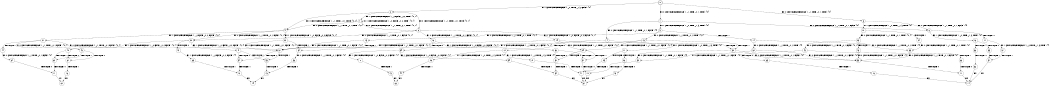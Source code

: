 digraph BCG {
size = "7, 10.5";
center = TRUE;
node [shape = circle];
0 [peripheries = 2];
0 -> 1 [label = "EX !0 !ATOMIC_EXCH_BRANCH (1, +1, TRUE, +0, 1, TRUE) !{0}"];
0 -> 2 [label = "EX !1 !ATOMIC_EXCH_BRANCH (1, +0, TRUE, +1, 3, FALSE) !{0}"];
0 -> 3 [label = "EX !0 !ATOMIC_EXCH_BRANCH (1, +1, TRUE, +0, 1, TRUE) !{0}"];
1 -> 4 [label = "EX !0 !ATOMIC_EXCH_BRANCH (1, +1, TRUE, +0, 1, FALSE) !{0}"];
1 -> 5 [label = "EX !1 !ATOMIC_EXCH_BRANCH (1, +0, TRUE, +1, 3, TRUE) !{0}"];
1 -> 6 [label = "EX !0 !ATOMIC_EXCH_BRANCH (1, +1, TRUE, +0, 1, FALSE) !{0}"];
2 -> 7 [label = "EX !1 !ATOMIC_EXCH_BRANCH (1, +0, FALSE, +0, 2, TRUE) !{0, 1}"];
2 -> 8 [label = "EX !0 !ATOMIC_EXCH_BRANCH (1, +1, TRUE, +0, 1, TRUE) !{0, 1}"];
2 -> 9 [label = "EX !0 !ATOMIC_EXCH_BRANCH (1, +1, TRUE, +0, 1, TRUE) !{0, 1}"];
3 -> 10 [label = "EX !1 !ATOMIC_EXCH_BRANCH (1, +0, TRUE, +1, 3, TRUE) !{0}"];
3 -> 6 [label = "EX !0 !ATOMIC_EXCH_BRANCH (1, +1, TRUE, +0, 1, FALSE) !{0}"];
4 -> 11 [label = "EX !1 !ATOMIC_EXCH_BRANCH (1, +0, TRUE, +1, 3, TRUE) !{0}"];
4 -> 12 [label = "TERMINATE !0"];
5 -> 13 [label = "EX !0 !ATOMIC_EXCH_BRANCH (1, +1, TRUE, +0, 1, TRUE) !{0, 1}"];
5 -> 14 [label = "TERMINATE !1"];
5 -> 15 [label = "EX !0 !ATOMIC_EXCH_BRANCH (1, +1, TRUE, +0, 1, TRUE) !{0, 1}"];
6 -> 16 [label = "EX !1 !ATOMIC_EXCH_BRANCH (1, +0, TRUE, +1, 3, TRUE) !{0}"];
6 -> 17 [label = "TERMINATE !0"];
7 -> 7 [label = "EX !1 !ATOMIC_EXCH_BRANCH (1, +0, FALSE, +0, 2, TRUE) !{0, 1}"];
7 -> 8 [label = "EX !0 !ATOMIC_EXCH_BRANCH (1, +1, TRUE, +0, 1, TRUE) !{0, 1}"];
7 -> 9 [label = "EX !0 !ATOMIC_EXCH_BRANCH (1, +1, TRUE, +0, 1, TRUE) !{0, 1}"];
8 -> 18 [label = "EX !0 !ATOMIC_EXCH_BRANCH (1, +1, TRUE, +0, 1, FALSE) !{0, 1}"];
8 -> 19 [label = "EX !1 !ATOMIC_EXCH_BRANCH (1, +0, FALSE, +0, 2, FALSE) !{0, 1}"];
8 -> 20 [label = "EX !0 !ATOMIC_EXCH_BRANCH (1, +1, TRUE, +0, 1, FALSE) !{0, 1}"];
9 -> 21 [label = "EX !1 !ATOMIC_EXCH_BRANCH (1, +0, FALSE, +0, 2, FALSE) !{0, 1}"];
9 -> 20 [label = "EX !0 !ATOMIC_EXCH_BRANCH (1, +1, TRUE, +0, 1, FALSE) !{0, 1}"];
9 -> 22 [label = "EX !1 !ATOMIC_EXCH_BRANCH (1, +0, FALSE, +0, 2, FALSE) !{0, 1}"];
10 -> 23 [label = "EX !0 !ATOMIC_EXCH_BRANCH (1, +1, TRUE, +0, 1, TRUE) !{0, 1}"];
10 -> 24 [label = "TERMINATE !1"];
11 -> 25 [label = "TERMINATE !0"];
11 -> 26 [label = "TERMINATE !1"];
12 -> 27 [label = "EX !1 !ATOMIC_EXCH_BRANCH (1, +0, TRUE, +1, 3, TRUE) !{1}"];
12 -> 28 [label = "EX !1 !ATOMIC_EXCH_BRANCH (1, +0, TRUE, +1, 3, TRUE) !{1}"];
13 -> 29 [label = "EX !0 !ATOMIC_EXCH_BRANCH (1, +1, TRUE, +0, 1, FALSE) !{0, 1}"];
13 -> 30 [label = "TERMINATE !1"];
13 -> 31 [label = "EX !0 !ATOMIC_EXCH_BRANCH (1, +1, TRUE, +0, 1, FALSE) !{0, 1}"];
14 -> 32 [label = "EX !0 !ATOMIC_EXCH_BRANCH (1, +1, TRUE, +0, 1, TRUE) !{0}"];
14 -> 33 [label = "EX !0 !ATOMIC_EXCH_BRANCH (1, +1, TRUE, +0, 1, TRUE) !{0}"];
15 -> 31 [label = "EX !0 !ATOMIC_EXCH_BRANCH (1, +1, TRUE, +0, 1, FALSE) !{0, 1}"];
15 -> 34 [label = "TERMINATE !1"];
16 -> 35 [label = "TERMINATE !0"];
16 -> 36 [label = "TERMINATE !1"];
17 -> 37 [label = "EX !1 !ATOMIC_EXCH_BRANCH (1, +0, TRUE, +1, 3, TRUE) !{1}"];
18 -> 38 [label = "EX !1 !ATOMIC_EXCH_BRANCH (1, +0, FALSE, +0, 2, FALSE) !{0, 1}"];
18 -> 39 [label = "TERMINATE !0"];
19 -> 29 [label = "EX !0 !ATOMIC_EXCH_BRANCH (1, +1, TRUE, +0, 1, FALSE) !{0, 1}"];
19 -> 30 [label = "TERMINATE !1"];
19 -> 31 [label = "EX !0 !ATOMIC_EXCH_BRANCH (1, +1, TRUE, +0, 1, FALSE) !{0, 1}"];
20 -> 40 [label = "EX !1 !ATOMIC_EXCH_BRANCH (1, +0, FALSE, +0, 2, FALSE) !{0, 1}"];
20 -> 41 [label = "EX !1 !ATOMIC_EXCH_BRANCH (1, +0, FALSE, +0, 2, FALSE) !{0, 1}"];
20 -> 42 [label = "TERMINATE !0"];
21 -> 43 [label = "EX !0 !ATOMIC_EXCH_BRANCH (1, +1, TRUE, +0, 1, FALSE) !{0, 1}"];
21 -> 44 [label = "TERMINATE !1"];
21 -> 31 [label = "EX !0 !ATOMIC_EXCH_BRANCH (1, +1, TRUE, +0, 1, FALSE) !{0, 1}"];
22 -> 31 [label = "EX !0 !ATOMIC_EXCH_BRANCH (1, +1, TRUE, +0, 1, FALSE) !{0, 1}"];
22 -> 34 [label = "TERMINATE !1"];
23 -> 45 [label = "EX !0 !ATOMIC_EXCH_BRANCH (1, +1, TRUE, +0, 1, FALSE) !{0, 1}"];
23 -> 46 [label = "TERMINATE !1"];
24 -> 33 [label = "EX !0 !ATOMIC_EXCH_BRANCH (1, +1, TRUE, +0, 1, TRUE) !{0}"];
25 -> 47 [label = "TERMINATE !1"];
26 -> 48 [label = "TERMINATE !0"];
27 -> 47 [label = "TERMINATE !1"];
28 -> 49 [label = "TERMINATE !1"];
29 -> 50 [label = "TERMINATE !0"];
29 -> 51 [label = "TERMINATE !1"];
30 -> 52 [label = "EX !0 !ATOMIC_EXCH_BRANCH (1, +1, TRUE, +0, 1, FALSE) !{0}"];
30 -> 53 [label = "EX !0 !ATOMIC_EXCH_BRANCH (1, +1, TRUE, +0, 1, FALSE) !{0}"];
31 -> 54 [label = "TERMINATE !0"];
31 -> 55 [label = "TERMINATE !1"];
32 -> 52 [label = "EX !0 !ATOMIC_EXCH_BRANCH (1, +1, TRUE, +0, 1, FALSE) !{0}"];
32 -> 53 [label = "EX !0 !ATOMIC_EXCH_BRANCH (1, +1, TRUE, +0, 1, FALSE) !{0}"];
33 -> 53 [label = "EX !0 !ATOMIC_EXCH_BRANCH (1, +1, TRUE, +0, 1, FALSE) !{0}"];
34 -> 56 [label = "EX !0 !ATOMIC_EXCH_BRANCH (1, +1, TRUE, +0, 1, FALSE) !{0}"];
35 -> 57 [label = "TERMINATE !1"];
36 -> 58 [label = "TERMINATE !0"];
37 -> 57 [label = "TERMINATE !1"];
38 -> 50 [label = "TERMINATE !0"];
38 -> 51 [label = "TERMINATE !1"];
39 -> 59 [label = "EX !1 !ATOMIC_EXCH_BRANCH (1, +0, FALSE, +0, 2, FALSE) !{1}"];
39 -> 60 [label = "EX !1 !ATOMIC_EXCH_BRANCH (1, +0, FALSE, +0, 2, FALSE) !{1}"];
40 -> 61 [label = "TERMINATE !0"];
40 -> 62 [label = "TERMINATE !1"];
41 -> 54 [label = "TERMINATE !0"];
41 -> 55 [label = "TERMINATE !1"];
42 -> 63 [label = "EX !1 !ATOMIC_EXCH_BRANCH (1, +0, FALSE, +0, 2, FALSE) !{1}"];
43 -> 61 [label = "TERMINATE !0"];
43 -> 62 [label = "TERMINATE !1"];
44 -> 64 [label = "EX !0 !ATOMIC_EXCH_BRANCH (1, +1, TRUE, +0, 1, FALSE) !{0}"];
45 -> 65 [label = "TERMINATE !0"];
45 -> 66 [label = "TERMINATE !1"];
46 -> 53 [label = "EX !0 !ATOMIC_EXCH_BRANCH (1, +1, TRUE, +0, 1, FALSE) !{0}"];
47 -> 67 [label = "exit"];
48 -> 67 [label = "exit"];
49 -> 68 [label = "exit"];
50 -> 69 [label = "TERMINATE !1"];
51 -> 70 [label = "TERMINATE !0"];
52 -> 70 [label = "TERMINATE !0"];
53 -> 71 [label = "TERMINATE !0"];
54 -> 72 [label = "TERMINATE !1"];
55 -> 73 [label = "TERMINATE !0"];
56 -> 73 [label = "TERMINATE !0"];
57 -> 74 [label = "exit"];
58 -> 74 [label = "exit"];
59 -> 69 [label = "TERMINATE !1"];
60 -> 75 [label = "TERMINATE !1"];
61 -> 76 [label = "TERMINATE !1"];
62 -> 77 [label = "TERMINATE !0"];
63 -> 72 [label = "TERMINATE !1"];
64 -> 77 [label = "TERMINATE !0"];
65 -> 78 [label = "TERMINATE !1"];
66 -> 71 [label = "TERMINATE !0"];
69 -> 67 [label = "exit"];
70 -> 67 [label = "exit"];
71 -> 74 [label = "exit"];
72 -> 79 [label = "exit"];
73 -> 79 [label = "exit"];
75 -> 68 [label = "exit"];
76 -> 80 [label = "exit"];
77 -> 80 [label = "exit"];
78 -> 74 [label = "exit"];
}
